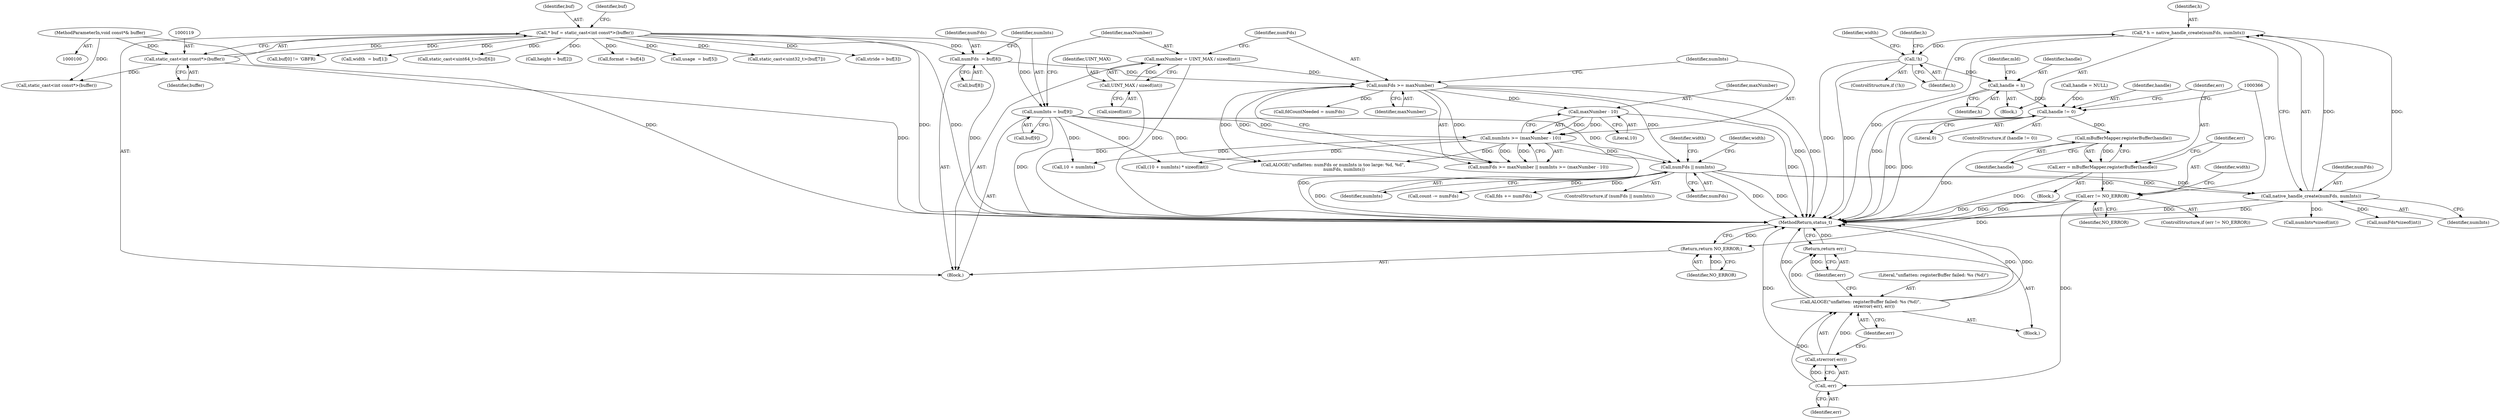 digraph "0_Android_38803268570f90e97452cd9a30ac831661829091@API" {
"1000239" [label="(Call,* h = native_handle_create(numFds, numInts))"];
"1000241" [label="(Call,native_handle_create(numFds, numInts))"];
"1000209" [label="(Call,numFds || numInts)"];
"1000150" [label="(Call,numFds >= maxNumber)"];
"1000130" [label="(Call,numFds  = buf[8])"];
"1000116" [label="(Call,* buf = static_cast<int const*>(buffer))"];
"1000118" [label="(Call,static_cast<int const*>(buffer))"];
"1000101" [label="(MethodParameterIn,void const*& buffer)"];
"1000142" [label="(Call,maxNumber = UINT_MAX / sizeof(int))"];
"1000144" [label="(Call,UINT_MAX / sizeof(int))"];
"1000153" [label="(Call,numInts >= (maxNumber - 10))"];
"1000136" [label="(Call,numInts = buf[9])"];
"1000155" [label="(Call,maxNumber - 10)"];
"1000245" [label="(Call,!h)"];
"1000289" [label="(Call,handle = h)"];
"1000328" [label="(Call,handle != 0)"];
"1000335" [label="(Call,mBufferMapper.registerBuffer(handle))"];
"1000333" [label="(Call,err = mBufferMapper.registerBuffer(handle))"];
"1000338" [label="(Call,err != NO_ERROR)"];
"1000359" [label="(Call,-err)"];
"1000358" [label="(Call,strerror(-err))"];
"1000356" [label="(Call,ALOGE(\"unflatten: registerBuffer failed: %s (%d)\",\n                    strerror(-err), err))"];
"1000362" [label="(Return,return err;)"];
"1000378" [label="(Return,return NO_ERROR;)"];
"1000331" [label="(Block,)"];
"1000105" [label="(Block,)"];
"1000363" [label="(Identifier,err)"];
"1000131" [label="(Identifier,numFds)"];
"1000124" [label="(Identifier,buf)"];
"1000359" [label="(Call,-err)"];
"1000375" [label="(Call,count -= numFds)"];
"1000214" [label="(Identifier,width)"];
"1000151" [label="(Identifier,numFds)"];
"1000130" [label="(Call,numFds  = buf[8])"];
"1000340" [label="(Identifier,NO_ERROR)"];
"1000150" [label="(Call,numFds >= maxNumber)"];
"1000309" [label="(Identifier,mId)"];
"1000380" [label="(MethodReturn,status_t)"];
"1000209" [label="(Call,numFds || numInts)"];
"1000357" [label="(Literal,\"unflatten: registerBuffer failed: %s (%d)\")"];
"1000122" [label="(Call,buf[0] != 'GBFR)"];
"1000145" [label="(Identifier,UINT_MAX)"];
"1000241" [label="(Call,native_handle_create(numFds, numInts))"];
"1000356" [label="(Call,ALOGE(\"unflatten: registerBuffer failed: %s (%d)\",\n                    strerror(-err), err))"];
"1000144" [label="(Call,UINT_MAX / sizeof(int))"];
"1000195" [label="(Call,fdCountNeeded = numFds)"];
"1000305" [label="(Call,handle = NULL)"];
"1000137" [label="(Identifier,numInts)"];
"1000330" [label="(Literal,0)"];
"1000239" [label="(Call,* h = native_handle_create(numFds, numInts))"];
"1000362" [label="(Return,return err;)"];
"1000143" [label="(Identifier,maxNumber)"];
"1000155" [label="(Call,maxNumber - 10)"];
"1000285" [label="(Call,numInts*sizeof(int))"];
"1000335" [label="(Call,mBufferMapper.registerBuffer(handle))"];
"1000213" [label="(Call,width  = buf[1])"];
"1000337" [label="(ControlStructure,if (err != NO_ERROR))"];
"1000311" [label="(Call,static_cast<uint64_t>(buf[6]))"];
"1000372" [label="(Call,fds += numFds)"];
"1000295" [label="(Identifier,width)"];
"1000336" [label="(Identifier,handle)"];
"1000329" [label="(Identifier,handle)"];
"1000154" [label="(Identifier,numInts)"];
"1000152" [label="(Identifier,maxNumber)"];
"1000240" [label="(Identifier,h)"];
"1000212" [label="(Block,)"];
"1000153" [label="(Call,numInts >= (maxNumber - 10))"];
"1000146" [label="(Call,sizeof(int))"];
"1000333" [label="(Call,err = mBufferMapper.registerBuffer(handle))"];
"1000120" [label="(Identifier,buffer)"];
"1000208" [label="(ControlStructure,if (numFds || numInts))"];
"1000116" [label="(Call,* buf = static_cast<int const*>(buffer))"];
"1000249" [label="(Identifier,width)"];
"1000379" [label="(Identifier,NO_ERROR)"];
"1000361" [label="(Identifier,err)"];
"1000218" [label="(Call,height = buf[2])"];
"1000228" [label="(Call,format = buf[4])"];
"1000358" [label="(Call,strerror(-err))"];
"1000244" [label="(ControlStructure,if (!h))"];
"1000149" [label="(Call,numFds >= maxNumber || numInts >= (maxNumber - 10))"];
"1000233" [label="(Call,usage  = buf[5])"];
"1000142" [label="(Call,maxNumber = UINT_MAX / sizeof(int))"];
"1000183" [label="(Call,10 + numInts)"];
"1000378" [label="(Return,return NO_ERROR;)"];
"1000319" [label="(Call,static_cast<uint32_t>(buf[7]))"];
"1000271" [label="(Call,numFds*sizeof(int))"];
"1000327" [label="(ControlStructure,if (handle != 0))"];
"1000268" [label="(Identifier,h)"];
"1000245" [label="(Call,!h)"];
"1000246" [label="(Identifier,h)"];
"1000341" [label="(Block,)"];
"1000157" [label="(Literal,10)"];
"1000132" [label="(Call,buf[8])"];
"1000136" [label="(Call,numInts = buf[9])"];
"1000328" [label="(Call,handle != 0)"];
"1000210" [label="(Identifier,numFds)"];
"1000242" [label="(Identifier,numFds)"];
"1000343" [label="(Identifier,width)"];
"1000290" [label="(Identifier,handle)"];
"1000118" [label="(Call,static_cast<int const*>(buffer))"];
"1000223" [label="(Call,stride = buf[3])"];
"1000138" [label="(Call,buf[9])"];
"1000360" [label="(Identifier,err)"];
"1000291" [label="(Identifier,h)"];
"1000156" [label="(Identifier,maxNumber)"];
"1000101" [label="(MethodParameterIn,void const*& buffer)"];
"1000117" [label="(Identifier,buf)"];
"1000243" [label="(Identifier,numInts)"];
"1000339" [label="(Identifier,err)"];
"1000211" [label="(Identifier,numInts)"];
"1000365" [label="(Call,static_cast<int const*>(buffer))"];
"1000334" [label="(Identifier,err)"];
"1000173" [label="(Call,ALOGE(\"unflatten: numFds or numInts is too large: %d, %d\",\n                numFds, numInts))"];
"1000338" [label="(Call,err != NO_ERROR)"];
"1000289" [label="(Call,handle = h)"];
"1000182" [label="(Call,(10 + numInts) * sizeof(int))"];
"1000239" -> "1000212"  [label="AST: "];
"1000239" -> "1000241"  [label="CFG: "];
"1000240" -> "1000239"  [label="AST: "];
"1000241" -> "1000239"  [label="AST: "];
"1000246" -> "1000239"  [label="CFG: "];
"1000239" -> "1000380"  [label="DDG: "];
"1000241" -> "1000239"  [label="DDG: "];
"1000241" -> "1000239"  [label="DDG: "];
"1000239" -> "1000245"  [label="DDG: "];
"1000241" -> "1000243"  [label="CFG: "];
"1000242" -> "1000241"  [label="AST: "];
"1000243" -> "1000241"  [label="AST: "];
"1000241" -> "1000380"  [label="DDG: "];
"1000241" -> "1000380"  [label="DDG: "];
"1000209" -> "1000241"  [label="DDG: "];
"1000209" -> "1000241"  [label="DDG: "];
"1000241" -> "1000271"  [label="DDG: "];
"1000241" -> "1000285"  [label="DDG: "];
"1000209" -> "1000208"  [label="AST: "];
"1000209" -> "1000210"  [label="CFG: "];
"1000209" -> "1000211"  [label="CFG: "];
"1000210" -> "1000209"  [label="AST: "];
"1000211" -> "1000209"  [label="AST: "];
"1000214" -> "1000209"  [label="CFG: "];
"1000295" -> "1000209"  [label="CFG: "];
"1000209" -> "1000380"  [label="DDG: "];
"1000209" -> "1000380"  [label="DDG: "];
"1000209" -> "1000380"  [label="DDG: "];
"1000150" -> "1000209"  [label="DDG: "];
"1000153" -> "1000209"  [label="DDG: "];
"1000136" -> "1000209"  [label="DDG: "];
"1000209" -> "1000372"  [label="DDG: "];
"1000209" -> "1000375"  [label="DDG: "];
"1000150" -> "1000149"  [label="AST: "];
"1000150" -> "1000152"  [label="CFG: "];
"1000151" -> "1000150"  [label="AST: "];
"1000152" -> "1000150"  [label="AST: "];
"1000154" -> "1000150"  [label="CFG: "];
"1000149" -> "1000150"  [label="CFG: "];
"1000150" -> "1000380"  [label="DDG: "];
"1000150" -> "1000380"  [label="DDG: "];
"1000150" -> "1000149"  [label="DDG: "];
"1000150" -> "1000149"  [label="DDG: "];
"1000130" -> "1000150"  [label="DDG: "];
"1000142" -> "1000150"  [label="DDG: "];
"1000150" -> "1000155"  [label="DDG: "];
"1000150" -> "1000173"  [label="DDG: "];
"1000150" -> "1000195"  [label="DDG: "];
"1000130" -> "1000105"  [label="AST: "];
"1000130" -> "1000132"  [label="CFG: "];
"1000131" -> "1000130"  [label="AST: "];
"1000132" -> "1000130"  [label="AST: "];
"1000137" -> "1000130"  [label="CFG: "];
"1000130" -> "1000380"  [label="DDG: "];
"1000116" -> "1000130"  [label="DDG: "];
"1000116" -> "1000105"  [label="AST: "];
"1000116" -> "1000118"  [label="CFG: "];
"1000117" -> "1000116"  [label="AST: "];
"1000118" -> "1000116"  [label="AST: "];
"1000124" -> "1000116"  [label="CFG: "];
"1000116" -> "1000380"  [label="DDG: "];
"1000116" -> "1000380"  [label="DDG: "];
"1000118" -> "1000116"  [label="DDG: "];
"1000116" -> "1000122"  [label="DDG: "];
"1000116" -> "1000136"  [label="DDG: "];
"1000116" -> "1000213"  [label="DDG: "];
"1000116" -> "1000218"  [label="DDG: "];
"1000116" -> "1000223"  [label="DDG: "];
"1000116" -> "1000228"  [label="DDG: "];
"1000116" -> "1000233"  [label="DDG: "];
"1000116" -> "1000311"  [label="DDG: "];
"1000116" -> "1000319"  [label="DDG: "];
"1000118" -> "1000120"  [label="CFG: "];
"1000119" -> "1000118"  [label="AST: "];
"1000120" -> "1000118"  [label="AST: "];
"1000118" -> "1000380"  [label="DDG: "];
"1000101" -> "1000118"  [label="DDG: "];
"1000118" -> "1000365"  [label="DDG: "];
"1000101" -> "1000100"  [label="AST: "];
"1000101" -> "1000380"  [label="DDG: "];
"1000101" -> "1000365"  [label="DDG: "];
"1000142" -> "1000105"  [label="AST: "];
"1000142" -> "1000144"  [label="CFG: "];
"1000143" -> "1000142"  [label="AST: "];
"1000144" -> "1000142"  [label="AST: "];
"1000151" -> "1000142"  [label="CFG: "];
"1000142" -> "1000380"  [label="DDG: "];
"1000144" -> "1000142"  [label="DDG: "];
"1000144" -> "1000146"  [label="CFG: "];
"1000145" -> "1000144"  [label="AST: "];
"1000146" -> "1000144"  [label="AST: "];
"1000144" -> "1000380"  [label="DDG: "];
"1000153" -> "1000149"  [label="AST: "];
"1000153" -> "1000155"  [label="CFG: "];
"1000154" -> "1000153"  [label="AST: "];
"1000155" -> "1000153"  [label="AST: "];
"1000149" -> "1000153"  [label="CFG: "];
"1000153" -> "1000380"  [label="DDG: "];
"1000153" -> "1000149"  [label="DDG: "];
"1000153" -> "1000149"  [label="DDG: "];
"1000136" -> "1000153"  [label="DDG: "];
"1000155" -> "1000153"  [label="DDG: "];
"1000155" -> "1000153"  [label="DDG: "];
"1000153" -> "1000173"  [label="DDG: "];
"1000153" -> "1000182"  [label="DDG: "];
"1000153" -> "1000183"  [label="DDG: "];
"1000136" -> "1000105"  [label="AST: "];
"1000136" -> "1000138"  [label="CFG: "];
"1000137" -> "1000136"  [label="AST: "];
"1000138" -> "1000136"  [label="AST: "];
"1000143" -> "1000136"  [label="CFG: "];
"1000136" -> "1000380"  [label="DDG: "];
"1000136" -> "1000173"  [label="DDG: "];
"1000136" -> "1000182"  [label="DDG: "];
"1000136" -> "1000183"  [label="DDG: "];
"1000155" -> "1000157"  [label="CFG: "];
"1000156" -> "1000155"  [label="AST: "];
"1000157" -> "1000155"  [label="AST: "];
"1000155" -> "1000380"  [label="DDG: "];
"1000245" -> "1000244"  [label="AST: "];
"1000245" -> "1000246"  [label="CFG: "];
"1000246" -> "1000245"  [label="AST: "];
"1000249" -> "1000245"  [label="CFG: "];
"1000268" -> "1000245"  [label="CFG: "];
"1000245" -> "1000380"  [label="DDG: "];
"1000245" -> "1000380"  [label="DDG: "];
"1000245" -> "1000289"  [label="DDG: "];
"1000289" -> "1000212"  [label="AST: "];
"1000289" -> "1000291"  [label="CFG: "];
"1000290" -> "1000289"  [label="AST: "];
"1000291" -> "1000289"  [label="AST: "];
"1000309" -> "1000289"  [label="CFG: "];
"1000289" -> "1000380"  [label="DDG: "];
"1000289" -> "1000328"  [label="DDG: "];
"1000328" -> "1000327"  [label="AST: "];
"1000328" -> "1000330"  [label="CFG: "];
"1000329" -> "1000328"  [label="AST: "];
"1000330" -> "1000328"  [label="AST: "];
"1000334" -> "1000328"  [label="CFG: "];
"1000366" -> "1000328"  [label="CFG: "];
"1000328" -> "1000380"  [label="DDG: "];
"1000328" -> "1000380"  [label="DDG: "];
"1000305" -> "1000328"  [label="DDG: "];
"1000328" -> "1000335"  [label="DDG: "];
"1000335" -> "1000333"  [label="AST: "];
"1000335" -> "1000336"  [label="CFG: "];
"1000336" -> "1000335"  [label="AST: "];
"1000333" -> "1000335"  [label="CFG: "];
"1000335" -> "1000380"  [label="DDG: "];
"1000335" -> "1000333"  [label="DDG: "];
"1000333" -> "1000331"  [label="AST: "];
"1000334" -> "1000333"  [label="AST: "];
"1000339" -> "1000333"  [label="CFG: "];
"1000333" -> "1000380"  [label="DDG: "];
"1000333" -> "1000338"  [label="DDG: "];
"1000338" -> "1000337"  [label="AST: "];
"1000338" -> "1000340"  [label="CFG: "];
"1000339" -> "1000338"  [label="AST: "];
"1000340" -> "1000338"  [label="AST: "];
"1000343" -> "1000338"  [label="CFG: "];
"1000366" -> "1000338"  [label="CFG: "];
"1000338" -> "1000380"  [label="DDG: "];
"1000338" -> "1000380"  [label="DDG: "];
"1000338" -> "1000380"  [label="DDG: "];
"1000338" -> "1000359"  [label="DDG: "];
"1000338" -> "1000378"  [label="DDG: "];
"1000359" -> "1000358"  [label="AST: "];
"1000359" -> "1000360"  [label="CFG: "];
"1000360" -> "1000359"  [label="AST: "];
"1000358" -> "1000359"  [label="CFG: "];
"1000359" -> "1000358"  [label="DDG: "];
"1000359" -> "1000356"  [label="DDG: "];
"1000358" -> "1000356"  [label="AST: "];
"1000361" -> "1000358"  [label="CFG: "];
"1000358" -> "1000380"  [label="DDG: "];
"1000358" -> "1000356"  [label="DDG: "];
"1000356" -> "1000341"  [label="AST: "];
"1000356" -> "1000361"  [label="CFG: "];
"1000357" -> "1000356"  [label="AST: "];
"1000361" -> "1000356"  [label="AST: "];
"1000363" -> "1000356"  [label="CFG: "];
"1000356" -> "1000380"  [label="DDG: "];
"1000356" -> "1000380"  [label="DDG: "];
"1000356" -> "1000380"  [label="DDG: "];
"1000356" -> "1000362"  [label="DDG: "];
"1000362" -> "1000341"  [label="AST: "];
"1000362" -> "1000363"  [label="CFG: "];
"1000363" -> "1000362"  [label="AST: "];
"1000380" -> "1000362"  [label="CFG: "];
"1000362" -> "1000380"  [label="DDG: "];
"1000363" -> "1000362"  [label="DDG: "];
"1000378" -> "1000105"  [label="AST: "];
"1000378" -> "1000379"  [label="CFG: "];
"1000379" -> "1000378"  [label="AST: "];
"1000380" -> "1000378"  [label="CFG: "];
"1000378" -> "1000380"  [label="DDG: "];
"1000379" -> "1000378"  [label="DDG: "];
}
